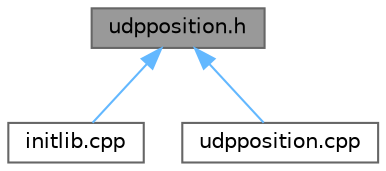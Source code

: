 digraph "udpposition.h"
{
 // LATEX_PDF_SIZE
  bgcolor="transparent";
  edge [fontname=Helvetica,fontsize=10,labelfontname=Helvetica,labelfontsize=10];
  node [fontname=Helvetica,fontsize=10,shape=box,height=0.2,width=0.4];
  Node1 [id="Node000001",label="udpposition.h",height=0.2,width=0.4,color="gray40", fillcolor="grey60", style="filled", fontcolor="black",tooltip="Provides the definition of the class UDPPosition."];
  Node1 -> Node2 [id="edge1_Node000001_Node000002",dir="back",color="steelblue1",style="solid",tooltip=" "];
  Node2 [id="Node000002",label="initlib.cpp",height=0.2,width=0.4,color="grey40", fillcolor="white", style="filled",URL="$DESERT__Addons_2mobility__udpposition_2initlib_8cpp.html",tooltip="Provides the initialization of udpposition addon."];
  Node1 -> Node3 [id="edge2_Node000001_Node000003",dir="back",color="steelblue1",style="solid",tooltip=" "];
  Node3 [id="Node000003",label="udpposition.cpp",height=0.2,width=0.4,color="grey40", fillcolor="white", style="filled",URL="$udpposition_8cpp.html",tooltip="Provides the UDPPosition class implementation."];
}
